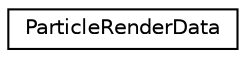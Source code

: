 digraph G
{
  edge [fontname="Helvetica",fontsize="10",labelfontname="Helvetica",labelfontsize="10"];
  node [fontname="Helvetica",fontsize="10",shape=record];
  rankdir=LR;
  Node1 [label="ParticleRenderData",height=0.2,width=0.4,color="black", fillcolor="white", style="filled",URL="$d3/d1b/structParticleRenderData.html"];
}
